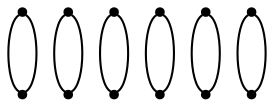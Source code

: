 graph {
  node [shape=point,comment="{\"directed\":false,\"doi\":\"10.1007/978-3-030-68766-3_25\",\"figure\":\"4 (4)\"}"]

  v0 [pos="906.3694026911758,313.6309348424311"]
  v1 [pos="906.3694026911757,435.76549233248215"]
  v2 [pos="906.3694026911758,484.61860314695275"]
  v3 [pos="808.6611251496463,313.63093484243103"]
  v4 [pos="808.6611251496463,435.76549233248215"]
  v5 [pos="808.6611251496463,484.61860314695275"]
  v6 [pos="710.9507491903329,338.0554554452382"]
  v7 [pos="613.2435208576956,338.0554554452382"]
  v8 [pos="613.2435208576956,386.9126358685651"]
  v9 [pos="515.5362925250582,325.84510277298597"]
  v10 [pos="417.82489915106163,325.8451027729859"]
  v11 [pos="417.8248991510616,386.9126358685651"]

  v0 -- v3 [id="-1",pos="906.3694026911758,313.6309348424311 906.3694026911758,301.4165125613225 906.3694026911758,301.4165125613225 906.3694026911758,301.4165125613225 808.6621743585383,301.4165125613225 808.6621743585383,301.4165125613225 808.6621743585383,301.4165125613225 808.6611251496463,313.63093484243103 808.6611251496463,313.63093484243103 808.6611251496463,313.63093484243103"]
  v0 -- v3 [id="-2",pos="906.3694026911758,313.6309348424311 906.3694026911758,325.8443397213254 906.3694026911758,325.8443397213254 906.3694026911758,325.8443397213254 808.6621743585383,325.8443397213254 808.6621743585383,325.8443397213254 808.6621743585383,325.8443397213254 808.6611251496463,313.63093484243103 808.6611251496463,313.63093484243103 808.6611251496463,313.63093484243103"]
  v1 -- v4 [id="-3",pos="906.3694026911757,435.76549233248215 906.3694026911758,423.55132440192716 906.3694026911758,423.55132440192716 906.3694026911758,423.55132440192716 808.6621743585383,423.55132440192716 808.6621743585383,423.55132440192716 808.6621743585383,423.55132440192716 808.6611251496463,435.76549233248215 808.6611251496463,435.76549233248215 808.6611251496463,435.76549233248215"]
  v10 -- v9 [id="-4",pos="417.82489915106163,325.8451027729859 417.82489915106163,313.63093484243103 417.82489915106163,313.63093484243103 417.82489915106163,313.63093484243103 515.532127483699,313.63093484243103 515.532127483699,313.63093484243103 515.532127483699,313.63093484243103 515.5362925250582,325.84510277298597 515.5362925250582,325.84510277298597 515.5362925250582,325.84510277298597"]
  v8 -- v11 [id="-5",pos="613.2435208576956,386.9126358685651 613.2435208576956,374.69821358745656 613.2435208576956,374.69821358745656 613.2435208576956,374.69821358745656 417.82489915106163,374.69821358745656 417.82489915106163,374.69821358745656 417.82489915106163,374.69821358745656 417.8248991510616,386.9126358685651 417.8248991510616,386.9126358685651 417.8248991510616,386.9126358685651"]
  v7 -- v6 [id="-6",pos="613.2435208576956,338.0554554452382 613.2435208576956,350.274964737417 613.2435208576956,350.274964737417 613.2435208576956,350.274964737417 710.9507491903329,350.274964737417 710.9507491903329,350.274964737417 710.9507491903329,350.274964737417 710.9507491903329,338.0554554452382 710.9507491903329,338.0554554452382 710.9507491903329,338.0554554452382"]
  v1 -- v4 [id="-7",pos="906.3694026911757,435.76549233248215 906.3694026911758,447.9791515619301 906.3694026911758,447.9791515619301 906.3694026911758,447.9791515619301 808.6621743585383,447.9791515619301 808.6621743585383,447.9791515619301 808.6621743585383,447.9791515619301 808.6611251496463,435.76549233248215 808.6611251496463,435.76549233248215 808.6611251496463,435.76549233248215"]
  v2 -- v5 [id="-8",pos="906.3694026911758,484.61860314695275 906.3694026911758,472.4041808658443 906.3694026911758,472.4041808658443 906.3694026911758,472.4041808658443 808.6621743585383,472.4041808658443 808.6621743585383,472.4041808658443 808.6621743585383,472.4041808658443 808.6611251496463,484.61860314695275 808.6611251496463,484.61860314695275 808.6611251496463,484.61860314695275"]
  v2 -- v5 [id="-9",pos="906.3694026911758,484.61860314695275 906.3694026911758,496.83404283027534 906.3694026911758,496.83404283027534 906.3694026911758,496.83404283027534 808.6621743585383,496.83404283027534 808.6621743585383,496.83404283027534 808.6621743585383,496.83404283027534 808.6611251496463,484.61860314695275 808.6611251496463,484.61860314695275 808.6611251496463,484.61860314695275"]
  v11 -- v8 [id="-10",pos="417.8248991510616,386.9126358685651 417.82489915106163,399.12604074745946 417.82489915106163,399.12604074745946 417.82489915106163,399.12604074745946 613.2435208576956,399.12604074745946 613.2435208576956,399.12604074745946 613.2435208576956,399.12604074745946 613.2435208576956,386.9126358685651 613.2435208576956,386.9126358685651 613.2435208576956,386.9126358685651"]
  v9 -- v10 [id="-11",pos="515.5362925250582,325.84510277298597 515.532127483699,338.0587620024339 515.532127483699,338.0587620024339 515.532127483699,338.0587620024339 417.82489915106163,338.0587620024339 417.82489915106163,338.0587620024339 417.82489915106163,338.0587620024339 417.82489915106163,325.8451027729859 417.82489915106163,325.8451027729859 417.82489915106163,325.8451027729859"]
  v7 -- v6 [id="-12",pos="613.2435208576956,338.0554554452382 613.2435208576956,325.84510277298597 613.2435208576956,325.84510277298597 613.2435208576956,325.84510277298597 710.9507491903329,325.84510277298597 710.9507491903329,325.84510277298597 710.9507491903329,325.84510277298597 710.9507491903329,338.0554554452382 710.9507491903329,338.0554554452382 710.9507491903329,338.0554554452382"]
}